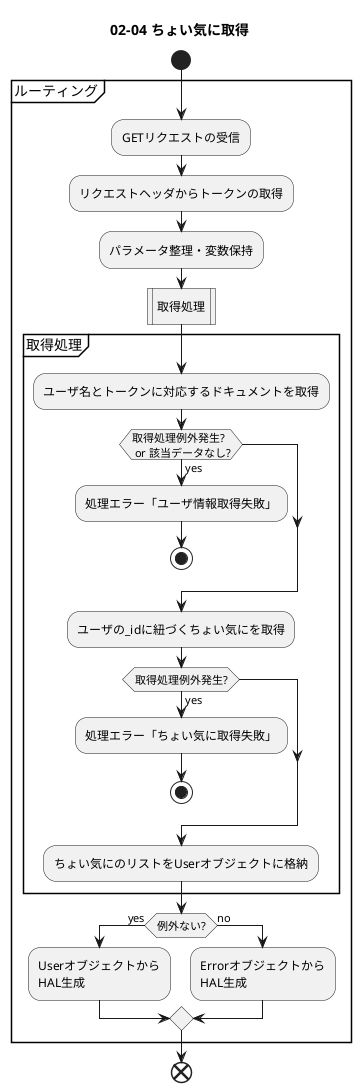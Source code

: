 @startuml 02-04_ACT_ちょい気に取得
    title 02-04 ちょい気に取得

    start
    partition ルーティング {
        
        :GETリクエストの受信;
        :リクエストヘッダからトークンの取得;
        :パラメータ整理・変数保持;

        :取得処理|
        partition 取得処理 {
            
            :ユーザ名とトークンに対応するドキュメントを取得;
            if (取得処理例外発生? \n or 該当データなし?) then (yes)
                :処理エラー「ユーザ情報取得失敗」;
                stop
                
            endif

            :ユーザの_idに紐づくちょい気にを取得;
            if (取得処理例外発生?) then (yes)
                :処理エラー「ちょい気に取得失敗」;
                stop
                
            endif

            :ちょい気にのリストをUserオブジェクトに格納;
        }

        if (例外ない?) then (yes)
            :Userオブジェクトから\nHAL生成;
        else (no)
            :Errorオブジェクトから\nHAL生成;
        endif
        
    }
    end
    

@enduml